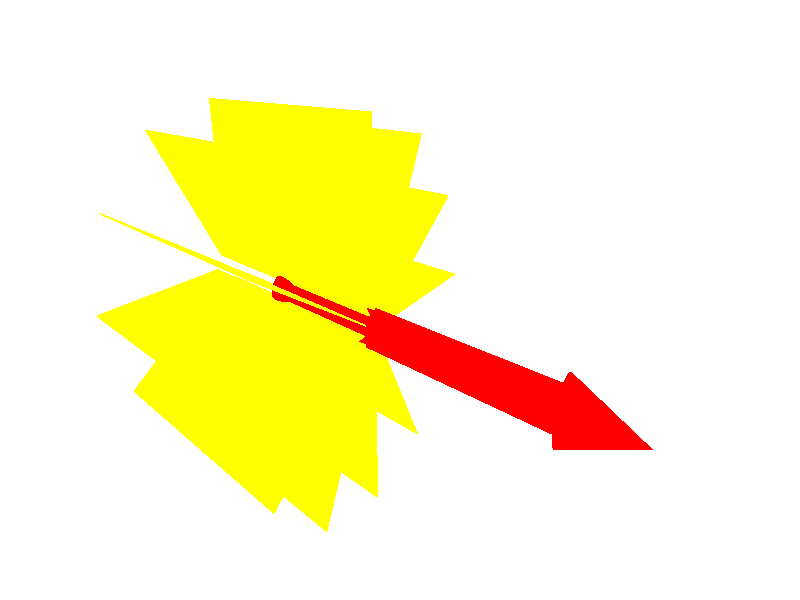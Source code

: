 #include "colors.inc"

camera {
	location <2, 1.2, 2.5>
	look_at <0, 0.2, 1>
	right 16/9 * x
	up y
}

light_source { <10, 10, 10> color White }
sky_sphere {
	pigment {
		color <1,1,1>
	}
}

cylinder {
	<0,0,0>, <0,0,2>, 0.1
	pigment {
		color rgb <1,0,0>
	}
}
cone {
	<0,0,2>, 0.15, <0,0,2.4>, 0
	pigment {
		color rgb <1, 0, 0>
	}
}
sphere {
	<0, 0, 0>, 0.14
	pigment {
		color rgb <1, 0, 0>
	}
}

#declare a = 0;
#while (a < 2 * pi)

	box {
		<0.095, -0.004, -0.8>, <1, 0.004, 0.8>
		pigment {
			color rgb <1, 1, 0>
		}
		matrix <cos(a), -sin(a), 0,
			sin(a),  cos(a), 0,
			     0,       0, 1,
			     0,       0, 0> 
	}

#declare a = a + pi / 6;

#end
